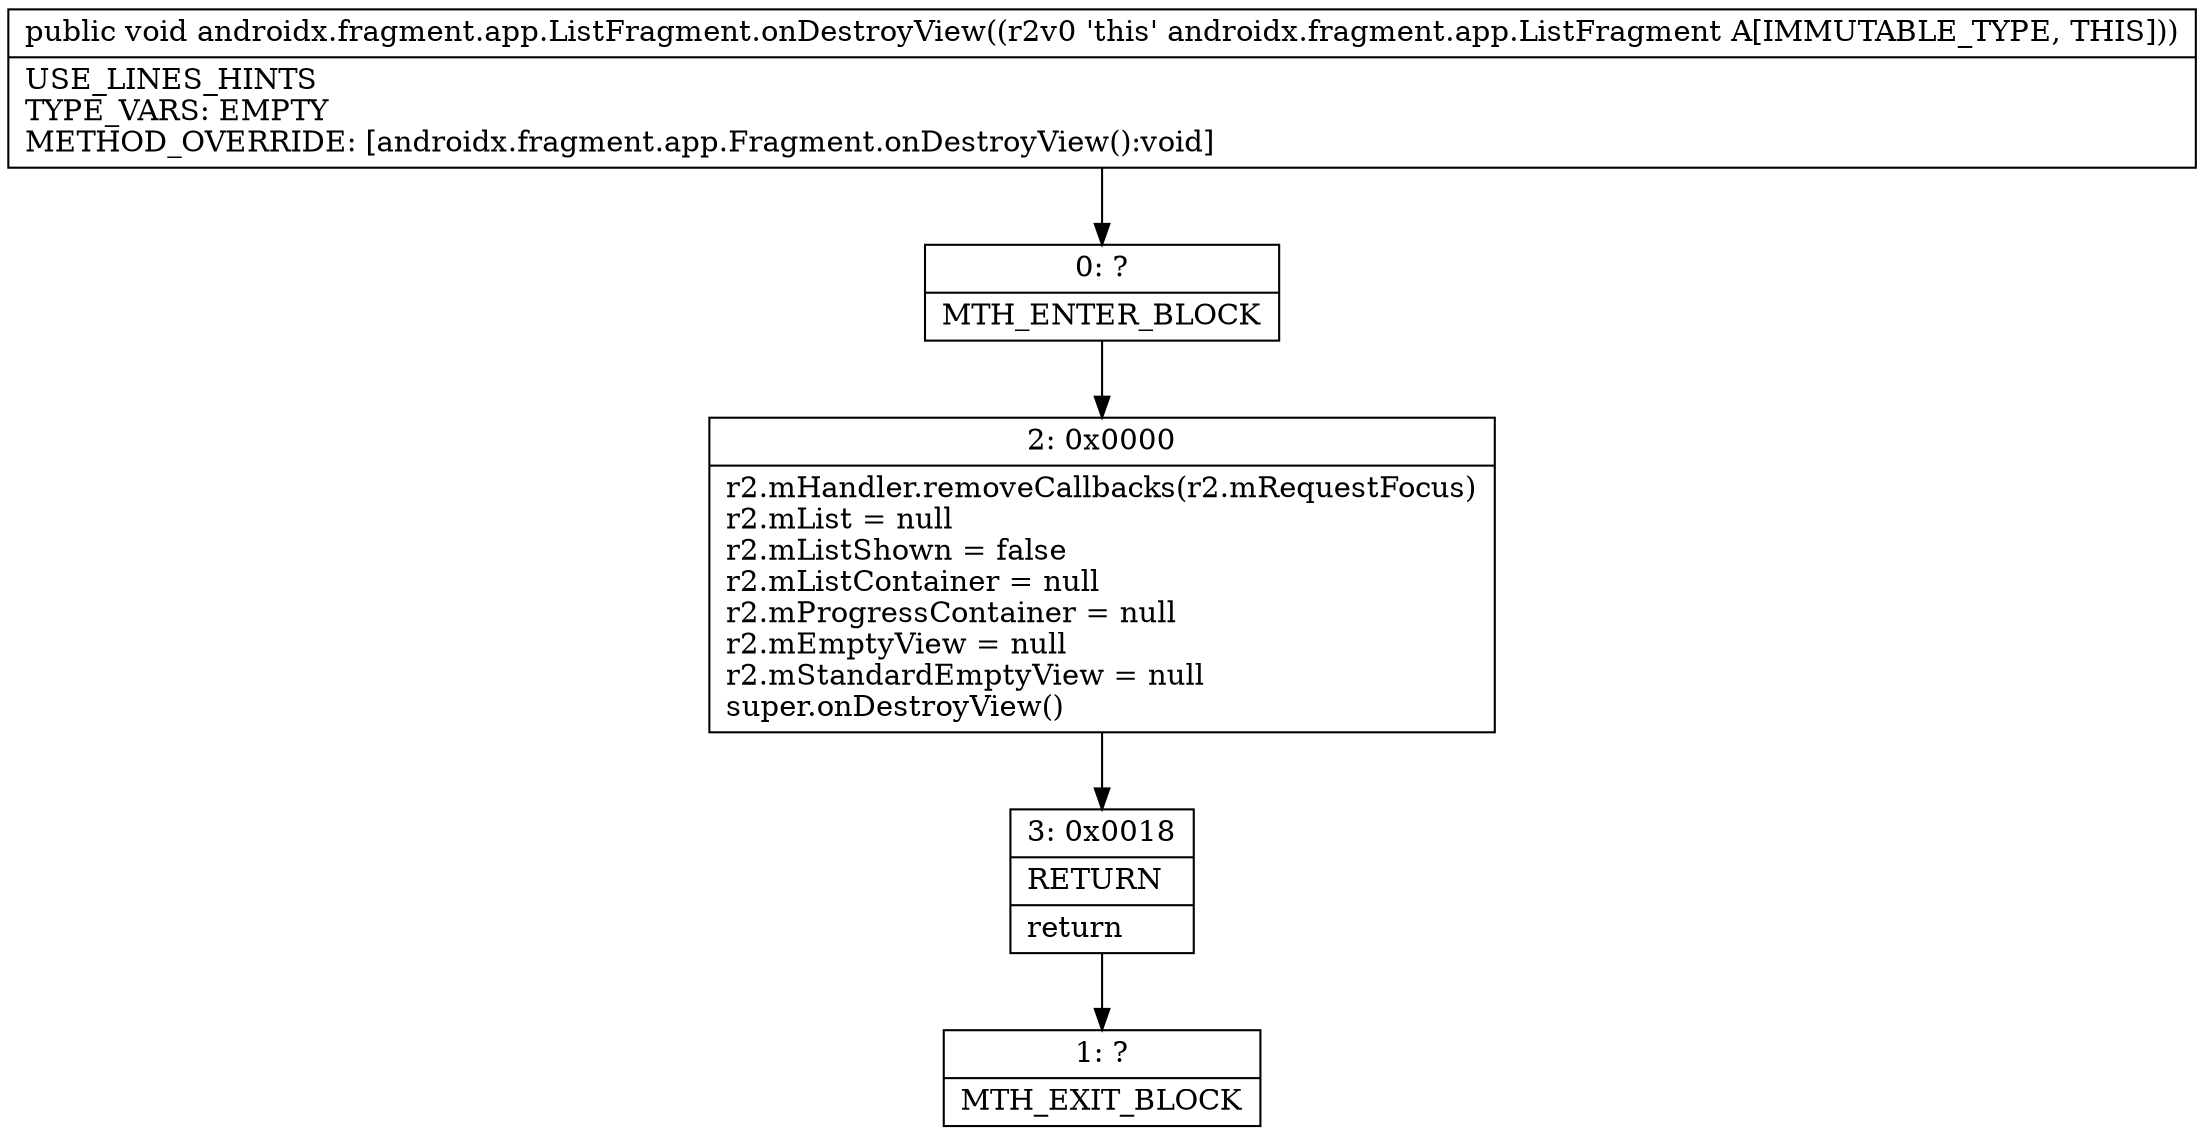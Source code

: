 digraph "CFG forandroidx.fragment.app.ListFragment.onDestroyView()V" {
Node_0 [shape=record,label="{0\:\ ?|MTH_ENTER_BLOCK\l}"];
Node_2 [shape=record,label="{2\:\ 0x0000|r2.mHandler.removeCallbacks(r2.mRequestFocus)\lr2.mList = null\lr2.mListShown = false\lr2.mListContainer = null\lr2.mProgressContainer = null\lr2.mEmptyView = null\lr2.mStandardEmptyView = null\lsuper.onDestroyView()\l}"];
Node_3 [shape=record,label="{3\:\ 0x0018|RETURN\l|return\l}"];
Node_1 [shape=record,label="{1\:\ ?|MTH_EXIT_BLOCK\l}"];
MethodNode[shape=record,label="{public void androidx.fragment.app.ListFragment.onDestroyView((r2v0 'this' androidx.fragment.app.ListFragment A[IMMUTABLE_TYPE, THIS]))  | USE_LINES_HINTS\lTYPE_VARS: EMPTY\lMETHOD_OVERRIDE: [androidx.fragment.app.Fragment.onDestroyView():void]\l}"];
MethodNode -> Node_0;Node_0 -> Node_2;
Node_2 -> Node_3;
Node_3 -> Node_1;
}

